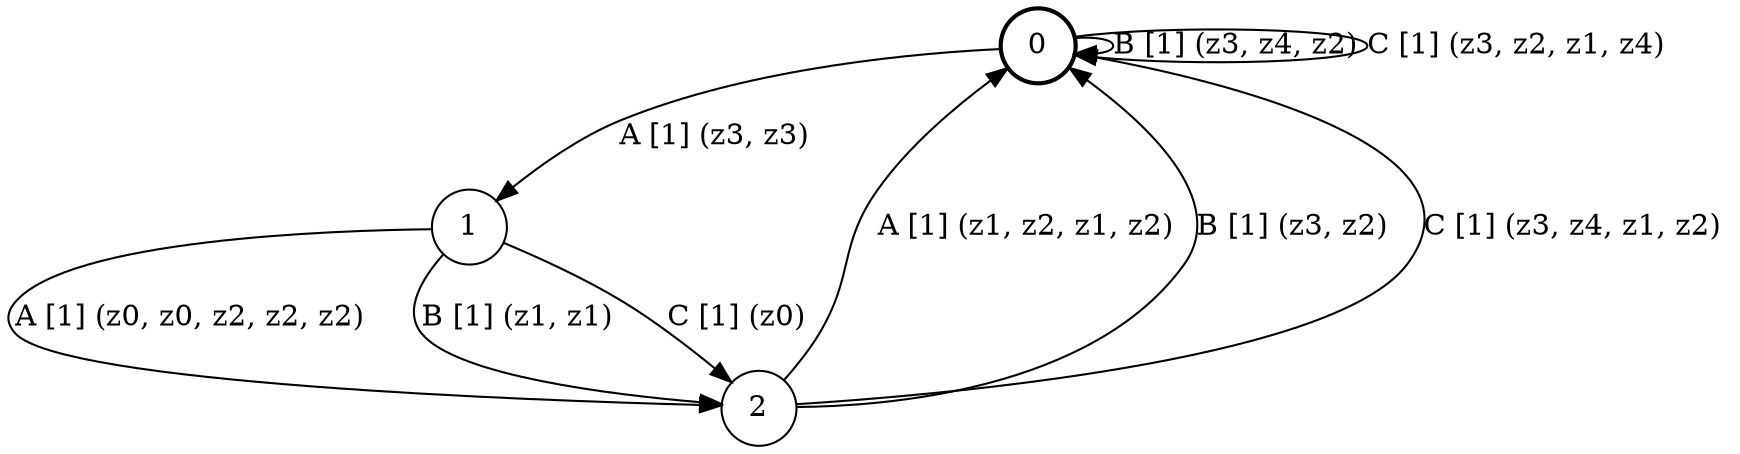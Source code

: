 # generated file, don't try to modify
# command: dot -Tpng <filename> > tree.png
digraph Automaton {
    node [shape = circle];
    0 [style = "bold"];
    0 -> 1 [label = "A [1] (z3, z3) "];
    0 -> 0 [label = "B [1] (z3, z4, z2) "];
    0 -> 0 [label = "C [1] (z3, z2, z1, z4) "];
    1 -> 2 [label = "A [1] (z0, z0, z2, z2, z2) "];
    1 -> 2 [label = "B [1] (z1, z1) "];
    1 -> 2 [label = "C [1] (z0) "];
    2 -> 0 [label = "A [1] (z1, z2, z1, z2) "];
    2 -> 0 [label = "B [1] (z3, z2) "];
    2 -> 0 [label = "C [1] (z3, z4, z1, z2) "];
}
